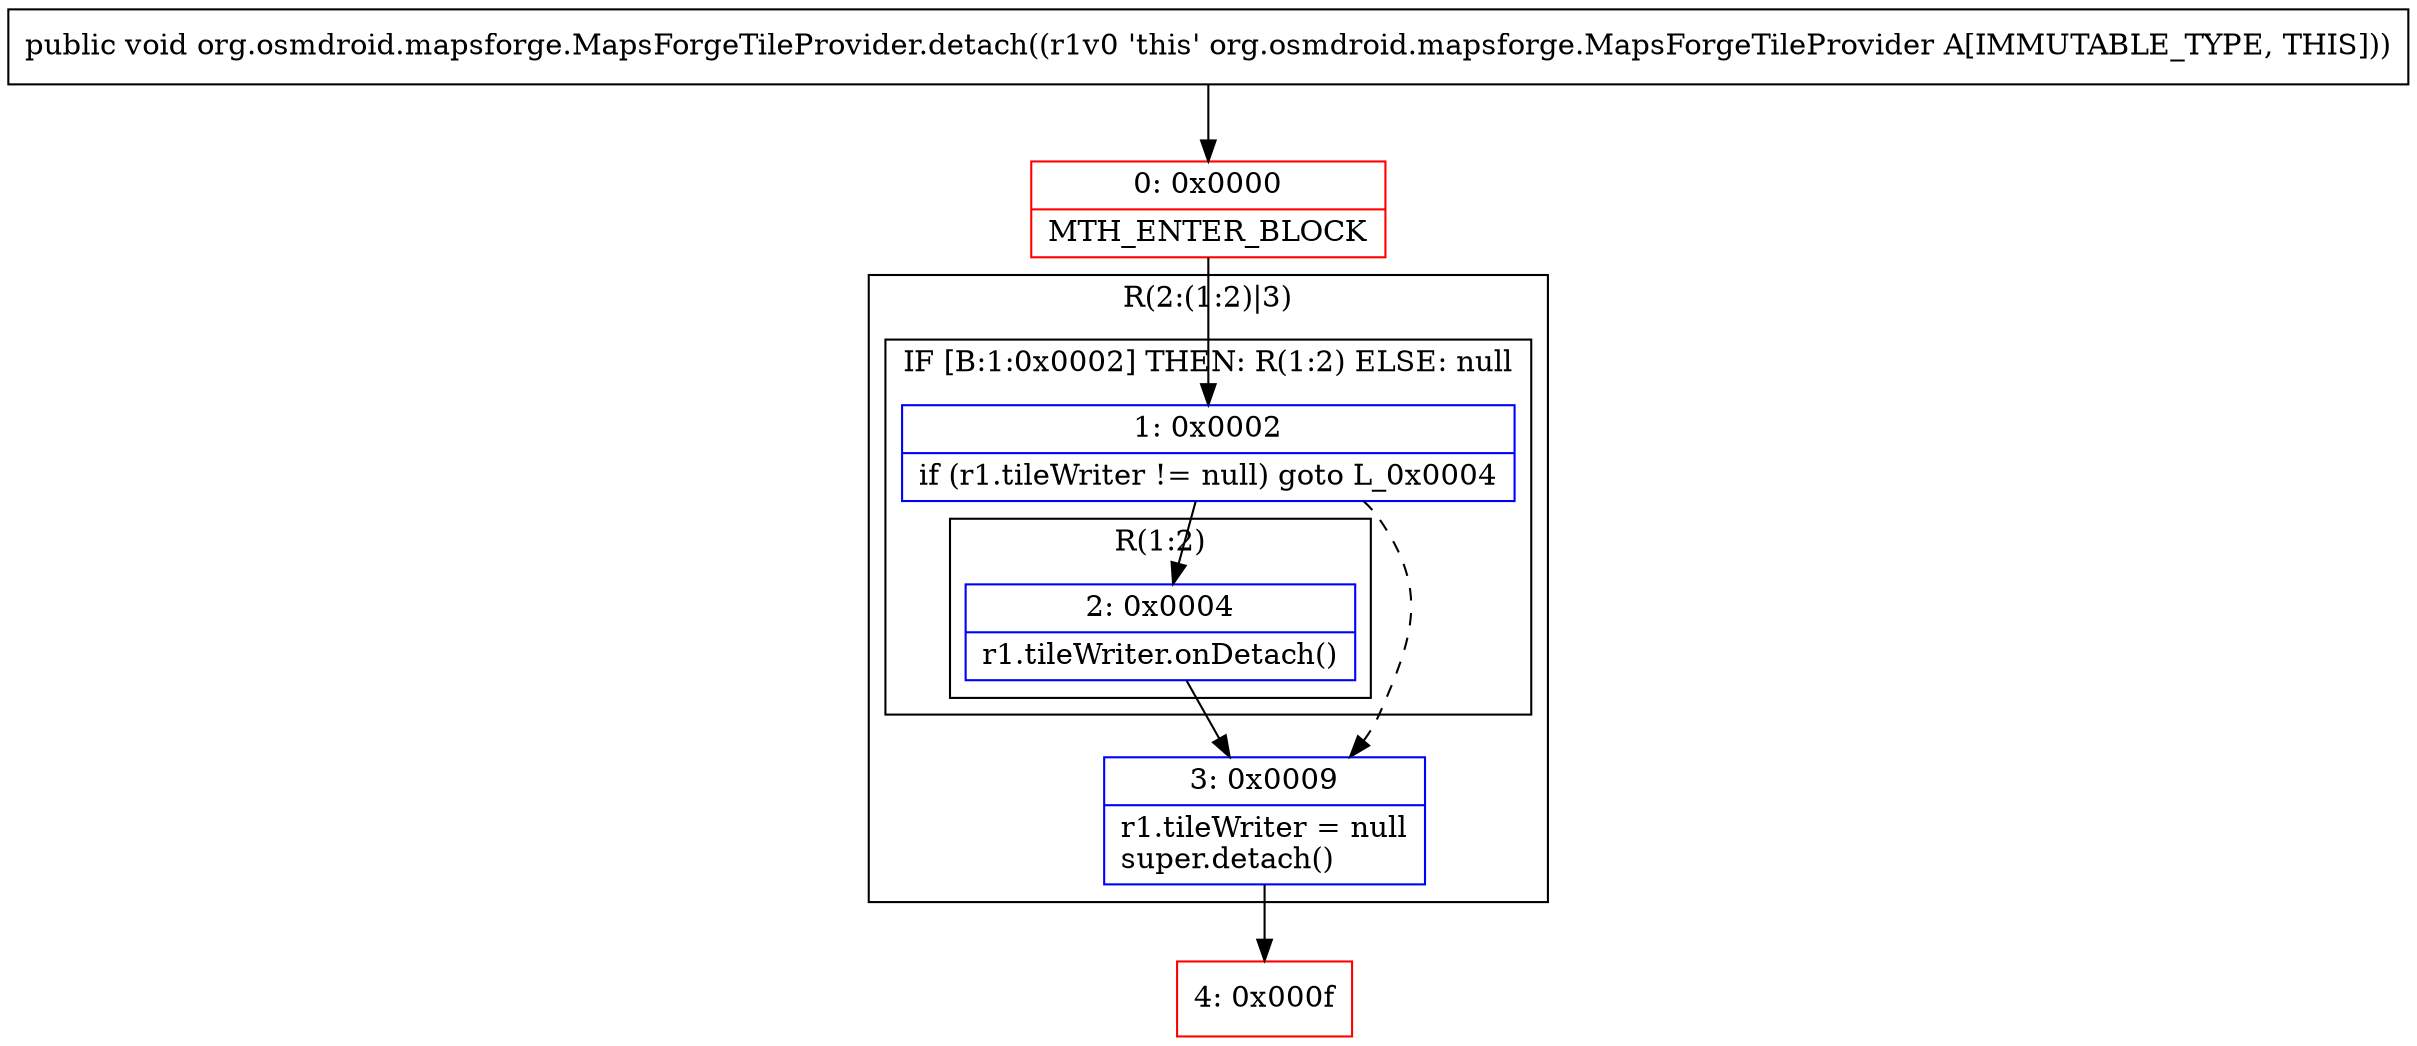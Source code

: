 digraph "CFG fororg.osmdroid.mapsforge.MapsForgeTileProvider.detach()V" {
subgraph cluster_Region_300269193 {
label = "R(2:(1:2)|3)";
node [shape=record,color=blue];
subgraph cluster_IfRegion_715292601 {
label = "IF [B:1:0x0002] THEN: R(1:2) ELSE: null";
node [shape=record,color=blue];
Node_1 [shape=record,label="{1\:\ 0x0002|if (r1.tileWriter != null) goto L_0x0004\l}"];
subgraph cluster_Region_2106360254 {
label = "R(1:2)";
node [shape=record,color=blue];
Node_2 [shape=record,label="{2\:\ 0x0004|r1.tileWriter.onDetach()\l}"];
}
}
Node_3 [shape=record,label="{3\:\ 0x0009|r1.tileWriter = null\lsuper.detach()\l}"];
}
Node_0 [shape=record,color=red,label="{0\:\ 0x0000|MTH_ENTER_BLOCK\l}"];
Node_4 [shape=record,color=red,label="{4\:\ 0x000f}"];
MethodNode[shape=record,label="{public void org.osmdroid.mapsforge.MapsForgeTileProvider.detach((r1v0 'this' org.osmdroid.mapsforge.MapsForgeTileProvider A[IMMUTABLE_TYPE, THIS])) }"];
MethodNode -> Node_0;
Node_1 -> Node_2;
Node_1 -> Node_3[style=dashed];
Node_2 -> Node_3;
Node_3 -> Node_4;
Node_0 -> Node_1;
}

